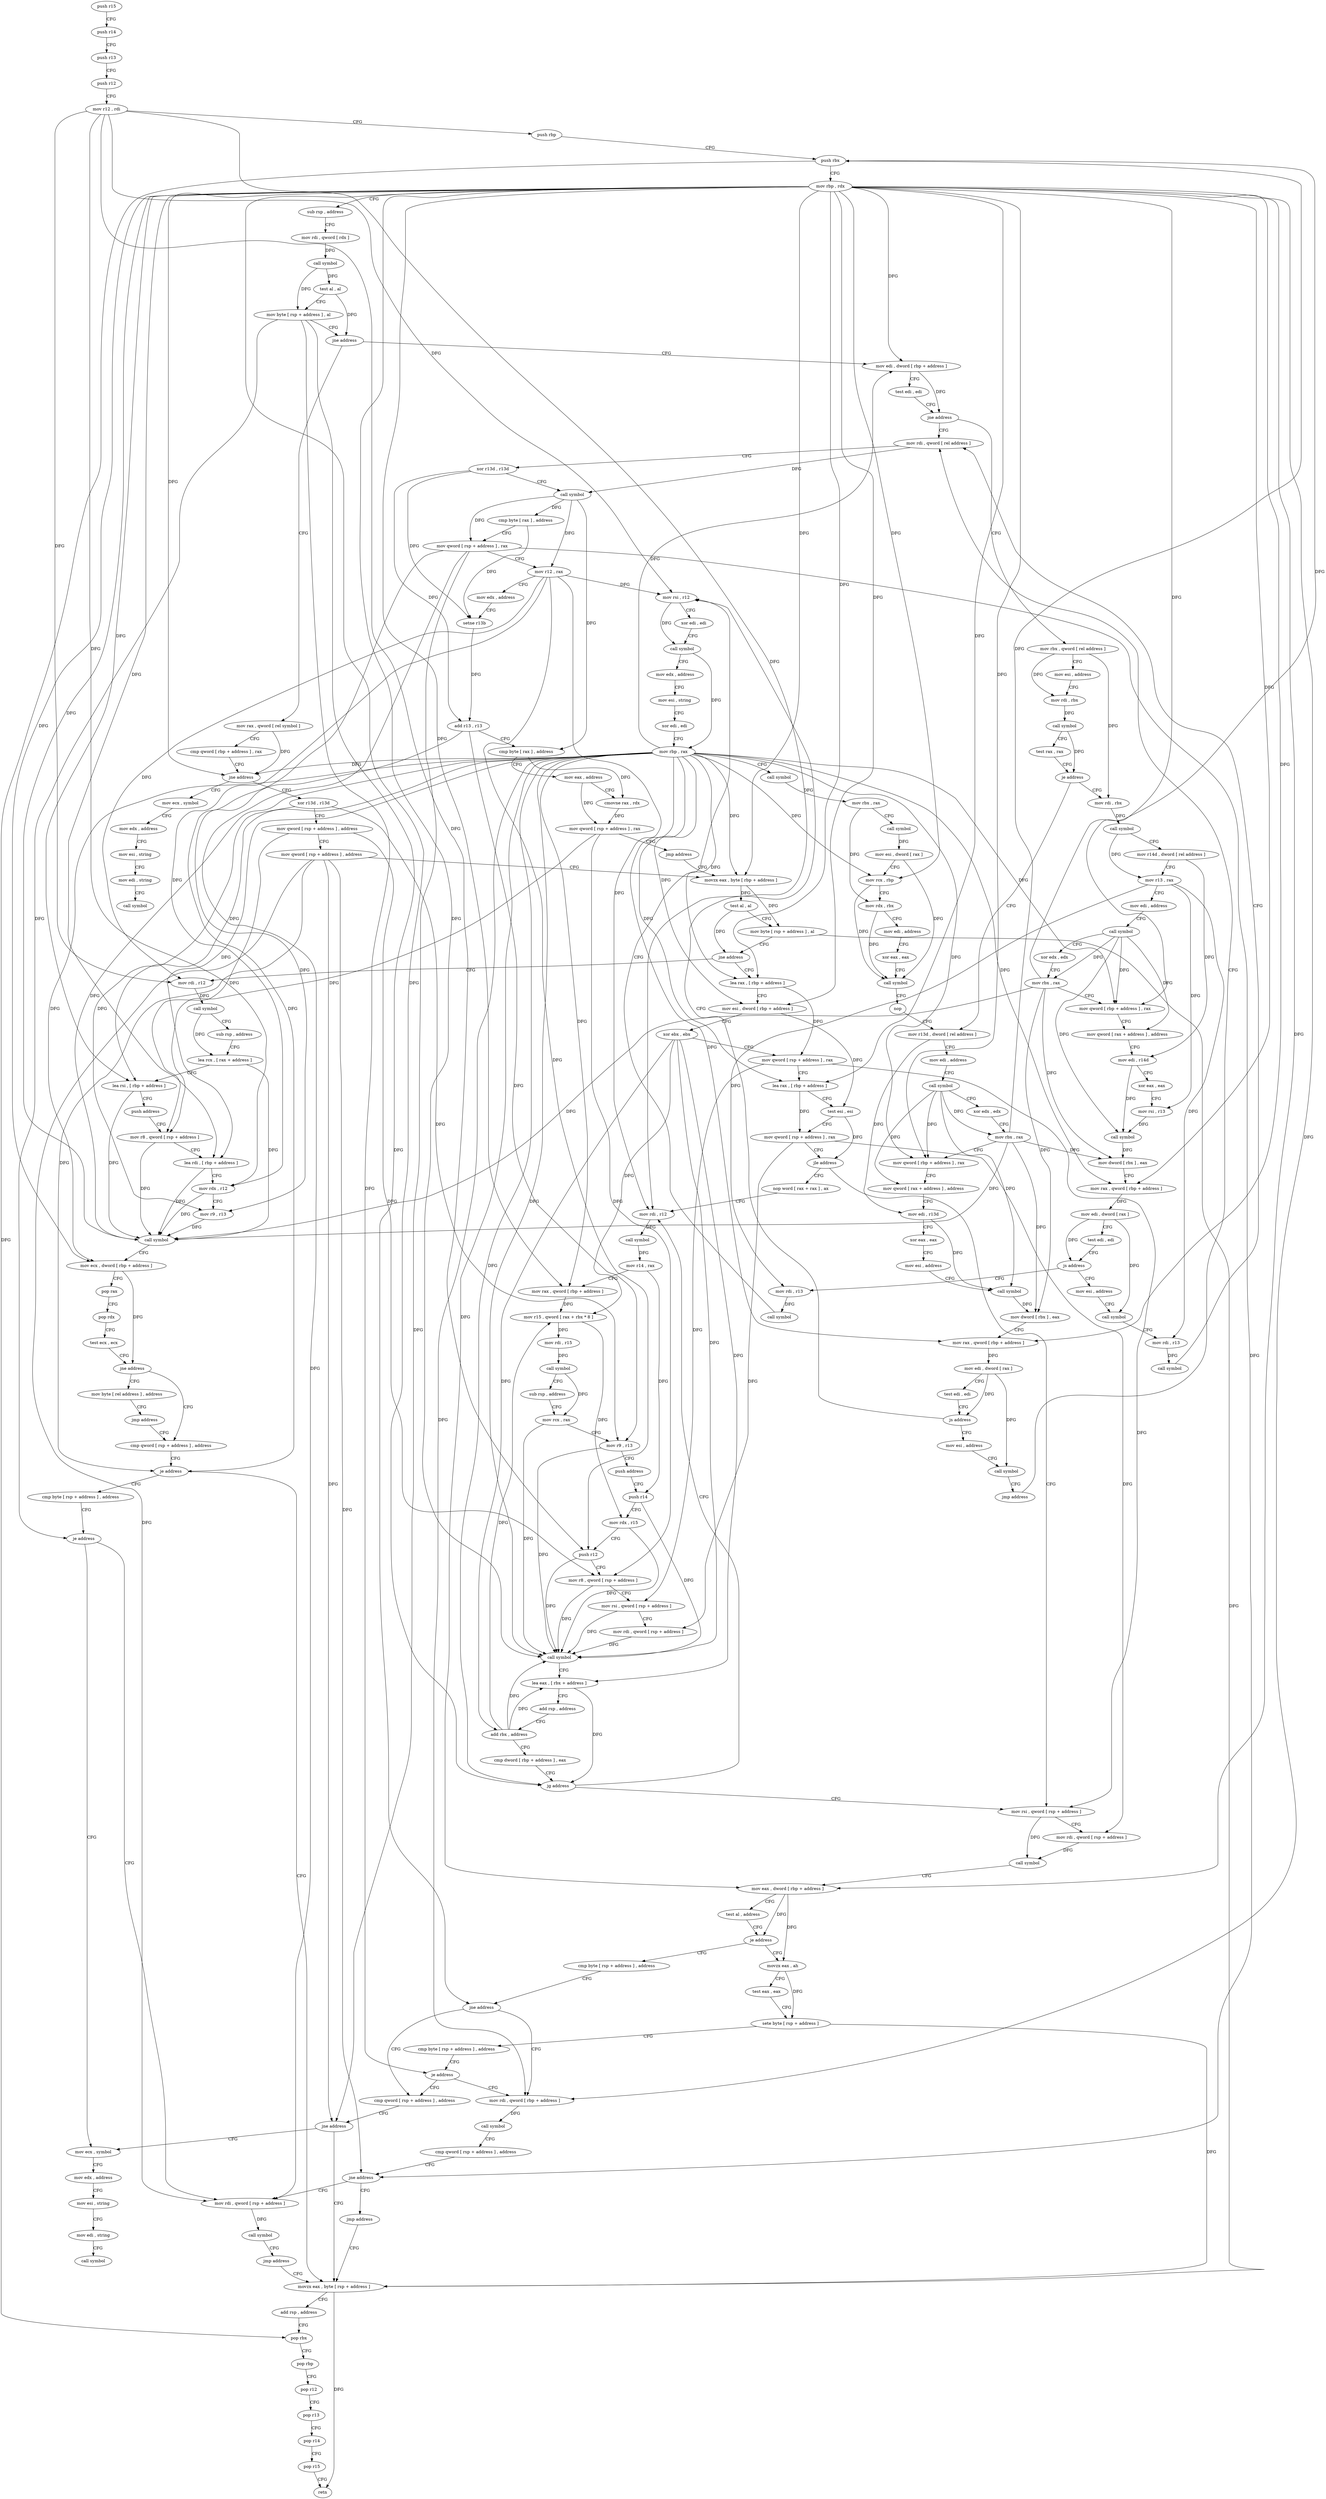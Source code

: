 digraph "func" {
"4221968" [label = "push r15" ]
"4221970" [label = "push r14" ]
"4221972" [label = "push r13" ]
"4221974" [label = "push r12" ]
"4221976" [label = "mov r12 , rdi" ]
"4221979" [label = "push rbp" ]
"4221980" [label = "push rbx" ]
"4221981" [label = "mov rbp , rdx" ]
"4221984" [label = "sub rsp , address" ]
"4221988" [label = "mov rdi , qword [ rdx ]" ]
"4221991" [label = "call symbol" ]
"4221996" [label = "test al , al" ]
"4221998" [label = "mov byte [ rsp + address ] , al" ]
"4222002" [label = "jne address" ]
"4222408" [label = "mov edi , dword [ rbp + address ]" ]
"4222008" [label = "mov rax , qword [ rel symbol ]" ]
"4222414" [label = "test edi , edi" ]
"4222416" [label = "jne address" ]
"4222541" [label = "mov rdi , qword [ rel address ]" ]
"4222418" [label = "mov rbx , qword [ rel address ]" ]
"4222015" [label = "cmp qword [ rbp + address ] , rax" ]
"4222022" [label = "jne address" ]
"4222770" [label = "mov ecx , symbol" ]
"4222028" [label = "xor r13d , r13d" ]
"4222548" [label = "xor r13d , r13d" ]
"4222551" [label = "call symbol" ]
"4222556" [label = "cmp byte [ rax ] , address" ]
"4222559" [label = "mov qword [ rsp + address ] , rax" ]
"4222564" [label = "mov r12 , rax" ]
"4222567" [label = "mov edx , address" ]
"4222572" [label = "setne r13b" ]
"4222576" [label = "add r13 , r13" ]
"4222579" [label = "cmp byte [ rax ] , address" ]
"4222582" [label = "mov eax , address" ]
"4222587" [label = "cmovne rax , rdx" ]
"4222591" [label = "mov qword [ rsp + address ] , rax" ]
"4222596" [label = "jmp address" ]
"4222049" [label = "movzx eax , byte [ rbp + address ]" ]
"4222425" [label = "mov esi , address" ]
"4222430" [label = "mov rdi , rbx" ]
"4222433" [label = "call symbol" ]
"4222438" [label = "test rax , rax" ]
"4222441" [label = "je address" ]
"4222688" [label = "mov r13d , dword [ rel address ]" ]
"4222447" [label = "mov rdi , rbx" ]
"4222775" [label = "mov edx , address" ]
"4222780" [label = "mov esi , string" ]
"4222785" [label = "mov edi , string" ]
"4222790" [label = "call symbol" ]
"4222031" [label = "mov qword [ rsp + address ] , address" ]
"4222040" [label = "mov qword [ rsp + address ] , address" ]
"4222053" [label = "test al , al" ]
"4222055" [label = "mov byte [ rsp + address ] , al" ]
"4222059" [label = "jne address" ]
"4222304" [label = "mov rdi , r12" ]
"4222065" [label = "lea rax , [ rbp + address ]" ]
"4222695" [label = "mov edi , address" ]
"4222700" [label = "call symbol" ]
"4222705" [label = "xor edx , edx" ]
"4222707" [label = "mov rbx , rax" ]
"4222710" [label = "mov qword [ rbp + address ] , rax" ]
"4222717" [label = "mov qword [ rax + address ] , address" ]
"4222725" [label = "mov edi , r13d" ]
"4222728" [label = "xor eax , eax" ]
"4222730" [label = "mov esi , address" ]
"4222735" [label = "call symbol" ]
"4222740" [label = "mov dword [ rbx ] , eax" ]
"4222742" [label = "mov rax , qword [ rbp + address ]" ]
"4222749" [label = "mov edi , dword [ rax ]" ]
"4222751" [label = "test edi , edi" ]
"4222753" [label = "js address" ]
"4222628" [label = "mov rsi , r12" ]
"4222755" [label = "mov esi , address" ]
"4222450" [label = "call symbol" ]
"4222455" [label = "mov r14d , dword [ rel address ]" ]
"4222462" [label = "mov r13 , rax" ]
"4222465" [label = "mov edi , address" ]
"4222470" [label = "call symbol" ]
"4222475" [label = "xor edx , edx" ]
"4222477" [label = "mov rbx , rax" ]
"4222480" [label = "mov qword [ rbp + address ] , rax" ]
"4222487" [label = "mov qword [ rax + address ] , address" ]
"4222495" [label = "mov edi , r14d" ]
"4222498" [label = "xor eax , eax" ]
"4222500" [label = "mov rsi , r13" ]
"4222503" [label = "call symbol" ]
"4222508" [label = "mov dword [ rbx ] , eax" ]
"4222510" [label = "mov rax , qword [ rbp + address ]" ]
"4222517" [label = "mov edi , dword [ rax ]" ]
"4222519" [label = "test edi , edi" ]
"4222521" [label = "js address" ]
"4222620" [label = "mov rdi , r13" ]
"4222523" [label = "mov esi , address" ]
"4222307" [label = "call symbol" ]
"4222312" [label = "sub rsp , address" ]
"4222316" [label = "lea rcx , [ rax + address ]" ]
"4222320" [label = "lea rsi , [ rbp + address ]" ]
"4222327" [label = "push address" ]
"4222329" [label = "mov r8 , qword [ rsp + address ]" ]
"4222334" [label = "lea rdi , [ rbp + address ]" ]
"4222338" [label = "mov rdx , r12" ]
"4222341" [label = "mov r9 , r13" ]
"4222344" [label = "call symbol" ]
"4222349" [label = "mov ecx , dword [ rbp + address ]" ]
"4222355" [label = "pop rax" ]
"4222356" [label = "pop rdx" ]
"4222357" [label = "test ecx , ecx" ]
"4222359" [label = "jne address" ]
"4222608" [label = "mov byte [ rel address ] , address" ]
"4222365" [label = "cmp qword [ rsp + address ] , address" ]
"4222072" [label = "mov esi , dword [ rbp + address ]" ]
"4222078" [label = "xor ebx , ebx" ]
"4222080" [label = "mov qword [ rsp + address ] , rax" ]
"4222085" [label = "lea rax , [ rbp + address ]" ]
"4222089" [label = "test esi , esi" ]
"4222091" [label = "mov qword [ rsp + address ] , rax" ]
"4222096" [label = "jle address" ]
"4222192" [label = "mov rsi , qword [ rsp + address ]" ]
"4222098" [label = "nop word [ rax + rax ] , ax" ]
"4222631" [label = "xor edi , edi" ]
"4222633" [label = "call symbol" ]
"4222638" [label = "mov edx , address" ]
"4222643" [label = "mov esi , string" ]
"4222648" [label = "xor edi , edi" ]
"4222650" [label = "mov rbp , rax" ]
"4222653" [label = "call symbol" ]
"4222658" [label = "mov rbx , rax" ]
"4222661" [label = "call symbol" ]
"4222666" [label = "mov esi , dword [ rax ]" ]
"4222668" [label = "mov rcx , rbp" ]
"4222671" [label = "mov rdx , rbx" ]
"4222674" [label = "mov edi , address" ]
"4222679" [label = "xor eax , eax" ]
"4222681" [label = "call symbol" ]
"4222686" [label = "nop" ]
"4222760" [label = "call symbol" ]
"4222765" [label = "jmp address" ]
"4222623" [label = "call symbol" ]
"4222528" [label = "call symbol" ]
"4222533" [label = "mov rdi , r13" ]
"4222536" [label = "call symbol" ]
"4222615" [label = "jmp address" ]
"4222371" [label = "je address" ]
"4222236" [label = "movzx eax , byte [ rsp + address ]" ]
"4222377" [label = "cmp byte [ rsp + address ] , address" ]
"4222197" [label = "mov rdi , qword [ rsp + address ]" ]
"4222202" [label = "call symbol" ]
"4222207" [label = "mov eax , dword [ rbp + address ]" ]
"4222213" [label = "test al , address" ]
"4222215" [label = "je address" ]
"4222256" [label = "movzx eax , ah" ]
"4222217" [label = "cmp byte [ rsp + address ] , address" ]
"4222104" [label = "mov rdi , r12" ]
"4222241" [label = "add rsp , address" ]
"4222245" [label = "pop rbx" ]
"4222246" [label = "pop rbp" ]
"4222247" [label = "pop r12" ]
"4222249" [label = "pop r13" ]
"4222251" [label = "pop r14" ]
"4222253" [label = "pop r15" ]
"4222255" [label = "retn" ]
"4222382" [label = "je address" ]
"4222795" [label = "mov ecx , symbol" ]
"4222388" [label = "mov rdi , qword [ rsp + address ]" ]
"4222259" [label = "test eax , eax" ]
"4222261" [label = "sete byte [ rsp + address ]" ]
"4222266" [label = "cmp byte [ rsp + address ] , address" ]
"4222271" [label = "je address" ]
"4222224" [label = "cmp qword [ rsp + address ] , address" ]
"4222273" [label = "mov rdi , qword [ rbp + address ]" ]
"4222222" [label = "jne address" ]
"4222107" [label = "call symbol" ]
"4222112" [label = "mov r14 , rax" ]
"4222115" [label = "mov rax , qword [ rbp + address ]" ]
"4222122" [label = "mov r15 , qword [ rax + rbx * 8 ]" ]
"4222126" [label = "mov rdi , r15" ]
"4222129" [label = "call symbol" ]
"4222134" [label = "sub rsp , address" ]
"4222138" [label = "mov rcx , rax" ]
"4222141" [label = "mov r9 , r13" ]
"4222144" [label = "push address" ]
"4222146" [label = "push r14" ]
"4222148" [label = "mov rdx , r15" ]
"4222151" [label = "push r12" ]
"4222153" [label = "mov r8 , qword [ rsp + address ]" ]
"4222158" [label = "mov rsi , qword [ rsp + address ]" ]
"4222163" [label = "mov rdi , qword [ rsp + address ]" ]
"4222168" [label = "call symbol" ]
"4222173" [label = "lea eax , [ rbx + address ]" ]
"4222176" [label = "add rsp , address" ]
"4222180" [label = "add rbx , address" ]
"4222184" [label = "cmp dword [ rbp + address ] , eax" ]
"4222190" [label = "jg address" ]
"4222800" [label = "mov edx , address" ]
"4222805" [label = "mov esi , string" ]
"4222810" [label = "mov edi , string" ]
"4222815" [label = "call symbol" ]
"4222393" [label = "call symbol" ]
"4222398" [label = "jmp address" ]
"4222230" [label = "jne address" ]
"4222280" [label = "call symbol" ]
"4222285" [label = "cmp qword [ rsp + address ] , address" ]
"4222291" [label = "jne address" ]
"4222293" [label = "jmp address" ]
"4221968" -> "4221970" [ label = "CFG" ]
"4221970" -> "4221972" [ label = "CFG" ]
"4221972" -> "4221974" [ label = "CFG" ]
"4221974" -> "4221976" [ label = "CFG" ]
"4221976" -> "4221979" [ label = "CFG" ]
"4221976" -> "4222628" [ label = "DFG" ]
"4221976" -> "4222304" [ label = "DFG" ]
"4221976" -> "4222338" [ label = "DFG" ]
"4221976" -> "4222104" [ label = "DFG" ]
"4221976" -> "4222151" [ label = "DFG" ]
"4221979" -> "4221980" [ label = "CFG" ]
"4221980" -> "4221981" [ label = "CFG" ]
"4221980" -> "4222245" [ label = "DFG" ]
"4221981" -> "4221984" [ label = "CFG" ]
"4221981" -> "4222408" [ label = "DFG" ]
"4221981" -> "4222022" [ label = "DFG" ]
"4221981" -> "4222710" [ label = "DFG" ]
"4221981" -> "4222742" [ label = "DFG" ]
"4221981" -> "4222480" [ label = "DFG" ]
"4221981" -> "4222510" [ label = "DFG" ]
"4221981" -> "4222049" [ label = "DFG" ]
"4221981" -> "4222668" [ label = "DFG" ]
"4221981" -> "4222320" [ label = "DFG" ]
"4221981" -> "4222334" [ label = "DFG" ]
"4221981" -> "4222344" [ label = "DFG" ]
"4221981" -> "4222349" [ label = "DFG" ]
"4221981" -> "4222065" [ label = "DFG" ]
"4221981" -> "4222072" [ label = "DFG" ]
"4221981" -> "4222085" [ label = "DFG" ]
"4221981" -> "4222207" [ label = "DFG" ]
"4221981" -> "4222115" [ label = "DFG" ]
"4221981" -> "4222168" [ label = "DFG" ]
"4221981" -> "4222190" [ label = "DFG" ]
"4221981" -> "4222273" [ label = "DFG" ]
"4221984" -> "4221988" [ label = "CFG" ]
"4221988" -> "4221991" [ label = "DFG" ]
"4221991" -> "4221996" [ label = "DFG" ]
"4221991" -> "4221998" [ label = "DFG" ]
"4221996" -> "4221998" [ label = "CFG" ]
"4221996" -> "4222002" [ label = "DFG" ]
"4221998" -> "4222002" [ label = "CFG" ]
"4221998" -> "4222382" [ label = "DFG" ]
"4221998" -> "4222271" [ label = "DFG" ]
"4221998" -> "4222222" [ label = "DFG" ]
"4222002" -> "4222408" [ label = "CFG" ]
"4222002" -> "4222008" [ label = "CFG" ]
"4222408" -> "4222414" [ label = "CFG" ]
"4222408" -> "4222416" [ label = "DFG" ]
"4222008" -> "4222015" [ label = "CFG" ]
"4222008" -> "4222022" [ label = "DFG" ]
"4222414" -> "4222416" [ label = "CFG" ]
"4222416" -> "4222541" [ label = "CFG" ]
"4222416" -> "4222418" [ label = "CFG" ]
"4222541" -> "4222548" [ label = "CFG" ]
"4222541" -> "4222551" [ label = "DFG" ]
"4222418" -> "4222425" [ label = "CFG" ]
"4222418" -> "4222430" [ label = "DFG" ]
"4222418" -> "4222447" [ label = "DFG" ]
"4222015" -> "4222022" [ label = "CFG" ]
"4222022" -> "4222770" [ label = "CFG" ]
"4222022" -> "4222028" [ label = "CFG" ]
"4222770" -> "4222775" [ label = "CFG" ]
"4222028" -> "4222031" [ label = "CFG" ]
"4222028" -> "4222341" [ label = "DFG" ]
"4222028" -> "4222141" [ label = "DFG" ]
"4222548" -> "4222551" [ label = "CFG" ]
"4222548" -> "4222572" [ label = "DFG" ]
"4222548" -> "4222576" [ label = "DFG" ]
"4222551" -> "4222556" [ label = "DFG" ]
"4222551" -> "4222559" [ label = "DFG" ]
"4222551" -> "4222564" [ label = "DFG" ]
"4222551" -> "4222579" [ label = "DFG" ]
"4222556" -> "4222559" [ label = "CFG" ]
"4222556" -> "4222572" [ label = "DFG" ]
"4222559" -> "4222564" [ label = "CFG" ]
"4222559" -> "4222371" [ label = "DFG" ]
"4222559" -> "4222388" [ label = "DFG" ]
"4222559" -> "4222230" [ label = "DFG" ]
"4222559" -> "4222291" [ label = "DFG" ]
"4222564" -> "4222567" [ label = "CFG" ]
"4222564" -> "4222628" [ label = "DFG" ]
"4222564" -> "4222304" [ label = "DFG" ]
"4222564" -> "4222338" [ label = "DFG" ]
"4222564" -> "4222104" [ label = "DFG" ]
"4222564" -> "4222151" [ label = "DFG" ]
"4222567" -> "4222572" [ label = "CFG" ]
"4222572" -> "4222576" [ label = "DFG" ]
"4222576" -> "4222579" [ label = "CFG" ]
"4222576" -> "4222341" [ label = "DFG" ]
"4222576" -> "4222141" [ label = "DFG" ]
"4222579" -> "4222582" [ label = "CFG" ]
"4222579" -> "4222587" [ label = "DFG" ]
"4222582" -> "4222587" [ label = "CFG" ]
"4222582" -> "4222591" [ label = "DFG" ]
"4222587" -> "4222591" [ label = "DFG" ]
"4222591" -> "4222596" [ label = "CFG" ]
"4222591" -> "4222329" [ label = "DFG" ]
"4222591" -> "4222153" [ label = "DFG" ]
"4222596" -> "4222049" [ label = "CFG" ]
"4222049" -> "4222053" [ label = "DFG" ]
"4222049" -> "4222055" [ label = "DFG" ]
"4222425" -> "4222430" [ label = "CFG" ]
"4222430" -> "4222433" [ label = "DFG" ]
"4222433" -> "4222438" [ label = "CFG" ]
"4222433" -> "4222441" [ label = "DFG" ]
"4222438" -> "4222441" [ label = "CFG" ]
"4222441" -> "4222688" [ label = "CFG" ]
"4222441" -> "4222447" [ label = "CFG" ]
"4222688" -> "4222695" [ label = "CFG" ]
"4222688" -> "4222725" [ label = "DFG" ]
"4222447" -> "4222450" [ label = "DFG" ]
"4222775" -> "4222780" [ label = "CFG" ]
"4222780" -> "4222785" [ label = "CFG" ]
"4222785" -> "4222790" [ label = "CFG" ]
"4222031" -> "4222040" [ label = "CFG" ]
"4222031" -> "4222329" [ label = "DFG" ]
"4222031" -> "4222153" [ label = "DFG" ]
"4222040" -> "4222049" [ label = "CFG" ]
"4222040" -> "4222371" [ label = "DFG" ]
"4222040" -> "4222388" [ label = "DFG" ]
"4222040" -> "4222230" [ label = "DFG" ]
"4222040" -> "4222291" [ label = "DFG" ]
"4222053" -> "4222055" [ label = "CFG" ]
"4222053" -> "4222059" [ label = "DFG" ]
"4222055" -> "4222059" [ label = "CFG" ]
"4222055" -> "4222236" [ label = "DFG" ]
"4222059" -> "4222304" [ label = "CFG" ]
"4222059" -> "4222065" [ label = "CFG" ]
"4222304" -> "4222307" [ label = "DFG" ]
"4222065" -> "4222072" [ label = "CFG" ]
"4222065" -> "4222080" [ label = "DFG" ]
"4222695" -> "4222700" [ label = "CFG" ]
"4222700" -> "4222705" [ label = "CFG" ]
"4222700" -> "4222707" [ label = "DFG" ]
"4222700" -> "4222710" [ label = "DFG" ]
"4222700" -> "4222717" [ label = "DFG" ]
"4222700" -> "4222735" [ label = "DFG" ]
"4222705" -> "4222707" [ label = "CFG" ]
"4222707" -> "4222710" [ label = "CFG" ]
"4222707" -> "4221980" [ label = "DFG" ]
"4222707" -> "4222740" [ label = "DFG" ]
"4222707" -> "4222508" [ label = "DFG" ]
"4222707" -> "4222344" [ label = "DFG" ]
"4222710" -> "4222717" [ label = "CFG" ]
"4222717" -> "4222725" [ label = "CFG" ]
"4222725" -> "4222728" [ label = "CFG" ]
"4222725" -> "4222735" [ label = "DFG" ]
"4222728" -> "4222730" [ label = "CFG" ]
"4222730" -> "4222735" [ label = "CFG" ]
"4222735" -> "4222740" [ label = "DFG" ]
"4222740" -> "4222742" [ label = "CFG" ]
"4222742" -> "4222749" [ label = "DFG" ]
"4222749" -> "4222751" [ label = "CFG" ]
"4222749" -> "4222753" [ label = "DFG" ]
"4222749" -> "4222760" [ label = "DFG" ]
"4222751" -> "4222753" [ label = "CFG" ]
"4222753" -> "4222628" [ label = "CFG" ]
"4222753" -> "4222755" [ label = "CFG" ]
"4222628" -> "4222631" [ label = "CFG" ]
"4222628" -> "4222633" [ label = "DFG" ]
"4222755" -> "4222760" [ label = "CFG" ]
"4222450" -> "4222455" [ label = "CFG" ]
"4222450" -> "4222462" [ label = "DFG" ]
"4222455" -> "4222462" [ label = "CFG" ]
"4222455" -> "4222495" [ label = "DFG" ]
"4222462" -> "4222465" [ label = "CFG" ]
"4222462" -> "4222500" [ label = "DFG" ]
"4222462" -> "4222620" [ label = "DFG" ]
"4222462" -> "4222533" [ label = "DFG" ]
"4222465" -> "4222470" [ label = "CFG" ]
"4222470" -> "4222475" [ label = "CFG" ]
"4222470" -> "4222477" [ label = "DFG" ]
"4222470" -> "4222480" [ label = "DFG" ]
"4222470" -> "4222487" [ label = "DFG" ]
"4222470" -> "4222503" [ label = "DFG" ]
"4222475" -> "4222477" [ label = "CFG" ]
"4222477" -> "4222480" [ label = "CFG" ]
"4222477" -> "4221980" [ label = "DFG" ]
"4222477" -> "4222740" [ label = "DFG" ]
"4222477" -> "4222508" [ label = "DFG" ]
"4222477" -> "4222344" [ label = "DFG" ]
"4222480" -> "4222487" [ label = "CFG" ]
"4222487" -> "4222495" [ label = "CFG" ]
"4222495" -> "4222498" [ label = "CFG" ]
"4222495" -> "4222503" [ label = "DFG" ]
"4222498" -> "4222500" [ label = "CFG" ]
"4222500" -> "4222503" [ label = "DFG" ]
"4222503" -> "4222508" [ label = "DFG" ]
"4222508" -> "4222510" [ label = "CFG" ]
"4222510" -> "4222517" [ label = "DFG" ]
"4222517" -> "4222519" [ label = "CFG" ]
"4222517" -> "4222521" [ label = "DFG" ]
"4222517" -> "4222528" [ label = "DFG" ]
"4222519" -> "4222521" [ label = "CFG" ]
"4222521" -> "4222620" [ label = "CFG" ]
"4222521" -> "4222523" [ label = "CFG" ]
"4222620" -> "4222623" [ label = "DFG" ]
"4222523" -> "4222528" [ label = "CFG" ]
"4222307" -> "4222312" [ label = "CFG" ]
"4222307" -> "4222316" [ label = "DFG" ]
"4222312" -> "4222316" [ label = "CFG" ]
"4222316" -> "4222320" [ label = "CFG" ]
"4222316" -> "4222344" [ label = "DFG" ]
"4222320" -> "4222327" [ label = "CFG" ]
"4222320" -> "4222344" [ label = "DFG" ]
"4222327" -> "4222329" [ label = "CFG" ]
"4222329" -> "4222334" [ label = "CFG" ]
"4222329" -> "4222344" [ label = "DFG" ]
"4222334" -> "4222338" [ label = "CFG" ]
"4222334" -> "4222344" [ label = "DFG" ]
"4222338" -> "4222341" [ label = "CFG" ]
"4222338" -> "4222344" [ label = "DFG" ]
"4222341" -> "4222344" [ label = "DFG" ]
"4222344" -> "4222349" [ label = "CFG" ]
"4222349" -> "4222355" [ label = "CFG" ]
"4222349" -> "4222359" [ label = "DFG" ]
"4222355" -> "4222356" [ label = "CFG" ]
"4222356" -> "4222357" [ label = "CFG" ]
"4222357" -> "4222359" [ label = "CFG" ]
"4222359" -> "4222608" [ label = "CFG" ]
"4222359" -> "4222365" [ label = "CFG" ]
"4222608" -> "4222615" [ label = "CFG" ]
"4222365" -> "4222371" [ label = "CFG" ]
"4222072" -> "4222078" [ label = "CFG" ]
"4222072" -> "4222089" [ label = "DFG" ]
"4222078" -> "4222080" [ label = "CFG" ]
"4222078" -> "4222122" [ label = "DFG" ]
"4222078" -> "4222168" [ label = "DFG" ]
"4222078" -> "4222173" [ label = "DFG" ]
"4222078" -> "4222180" [ label = "DFG" ]
"4222080" -> "4222085" [ label = "CFG" ]
"4222080" -> "4222192" [ label = "DFG" ]
"4222080" -> "4222158" [ label = "DFG" ]
"4222085" -> "4222089" [ label = "CFG" ]
"4222085" -> "4222091" [ label = "DFG" ]
"4222089" -> "4222091" [ label = "CFG" ]
"4222089" -> "4222096" [ label = "DFG" ]
"4222091" -> "4222096" [ label = "CFG" ]
"4222091" -> "4222197" [ label = "DFG" ]
"4222091" -> "4222163" [ label = "DFG" ]
"4222096" -> "4222192" [ label = "CFG" ]
"4222096" -> "4222098" [ label = "CFG" ]
"4222192" -> "4222197" [ label = "CFG" ]
"4222192" -> "4222202" [ label = "DFG" ]
"4222098" -> "4222104" [ label = "CFG" ]
"4222631" -> "4222633" [ label = "CFG" ]
"4222633" -> "4222638" [ label = "CFG" ]
"4222633" -> "4222650" [ label = "DFG" ]
"4222638" -> "4222643" [ label = "CFG" ]
"4222643" -> "4222648" [ label = "CFG" ]
"4222648" -> "4222650" [ label = "CFG" ]
"4222650" -> "4222653" [ label = "CFG" ]
"4222650" -> "4222408" [ label = "DFG" ]
"4222650" -> "4222742" [ label = "DFG" ]
"4222650" -> "4222510" [ label = "DFG" ]
"4222650" -> "4222049" [ label = "DFG" ]
"4222650" -> "4222022" [ label = "DFG" ]
"4222650" -> "4222710" [ label = "DFG" ]
"4222650" -> "4222480" [ label = "DFG" ]
"4222650" -> "4222668" [ label = "DFG" ]
"4222650" -> "4222320" [ label = "DFG" ]
"4222650" -> "4222334" [ label = "DFG" ]
"4222650" -> "4222344" [ label = "DFG" ]
"4222650" -> "4222349" [ label = "DFG" ]
"4222650" -> "4222065" [ label = "DFG" ]
"4222650" -> "4222072" [ label = "DFG" ]
"4222650" -> "4222085" [ label = "DFG" ]
"4222650" -> "4222207" [ label = "DFG" ]
"4222650" -> "4222115" [ label = "DFG" ]
"4222650" -> "4222168" [ label = "DFG" ]
"4222650" -> "4222190" [ label = "DFG" ]
"4222650" -> "4222273" [ label = "DFG" ]
"4222653" -> "4222658" [ label = "DFG" ]
"4222658" -> "4222661" [ label = "CFG" ]
"4222658" -> "4222671" [ label = "DFG" ]
"4222661" -> "4222666" [ label = "DFG" ]
"4222666" -> "4222668" [ label = "CFG" ]
"4222666" -> "4222681" [ label = "DFG" ]
"4222668" -> "4222671" [ label = "CFG" ]
"4222668" -> "4222681" [ label = "DFG" ]
"4222671" -> "4222674" [ label = "CFG" ]
"4222671" -> "4222681" [ label = "DFG" ]
"4222674" -> "4222679" [ label = "CFG" ]
"4222679" -> "4222681" [ label = "CFG" ]
"4222681" -> "4222686" [ label = "CFG" ]
"4222686" -> "4222688" [ label = "CFG" ]
"4222760" -> "4222765" [ label = "CFG" ]
"4222765" -> "4222541" [ label = "CFG" ]
"4222623" -> "4222628" [ label = "CFG" ]
"4222528" -> "4222533" [ label = "CFG" ]
"4222533" -> "4222536" [ label = "DFG" ]
"4222536" -> "4222541" [ label = "CFG" ]
"4222615" -> "4222365" [ label = "CFG" ]
"4222371" -> "4222236" [ label = "CFG" ]
"4222371" -> "4222377" [ label = "CFG" ]
"4222236" -> "4222241" [ label = "CFG" ]
"4222236" -> "4222255" [ label = "DFG" ]
"4222377" -> "4222382" [ label = "CFG" ]
"4222197" -> "4222202" [ label = "DFG" ]
"4222202" -> "4222207" [ label = "CFG" ]
"4222207" -> "4222213" [ label = "CFG" ]
"4222207" -> "4222215" [ label = "DFG" ]
"4222207" -> "4222256" [ label = "DFG" ]
"4222213" -> "4222215" [ label = "CFG" ]
"4222215" -> "4222256" [ label = "CFG" ]
"4222215" -> "4222217" [ label = "CFG" ]
"4222256" -> "4222259" [ label = "CFG" ]
"4222256" -> "4222261" [ label = "DFG" ]
"4222217" -> "4222222" [ label = "CFG" ]
"4222104" -> "4222107" [ label = "DFG" ]
"4222241" -> "4222245" [ label = "CFG" ]
"4222245" -> "4222246" [ label = "CFG" ]
"4222246" -> "4222247" [ label = "CFG" ]
"4222247" -> "4222249" [ label = "CFG" ]
"4222249" -> "4222251" [ label = "CFG" ]
"4222251" -> "4222253" [ label = "CFG" ]
"4222253" -> "4222255" [ label = "CFG" ]
"4222382" -> "4222795" [ label = "CFG" ]
"4222382" -> "4222388" [ label = "CFG" ]
"4222795" -> "4222800" [ label = "CFG" ]
"4222388" -> "4222393" [ label = "DFG" ]
"4222259" -> "4222261" [ label = "CFG" ]
"4222261" -> "4222266" [ label = "CFG" ]
"4222261" -> "4222236" [ label = "DFG" ]
"4222266" -> "4222271" [ label = "CFG" ]
"4222271" -> "4222224" [ label = "CFG" ]
"4222271" -> "4222273" [ label = "CFG" ]
"4222224" -> "4222230" [ label = "CFG" ]
"4222273" -> "4222280" [ label = "DFG" ]
"4222222" -> "4222273" [ label = "CFG" ]
"4222222" -> "4222224" [ label = "CFG" ]
"4222107" -> "4222112" [ label = "DFG" ]
"4222112" -> "4222115" [ label = "CFG" ]
"4222112" -> "4222146" [ label = "DFG" ]
"4222115" -> "4222122" [ label = "DFG" ]
"4222122" -> "4222126" [ label = "DFG" ]
"4222122" -> "4222148" [ label = "DFG" ]
"4222126" -> "4222129" [ label = "DFG" ]
"4222129" -> "4222134" [ label = "CFG" ]
"4222129" -> "4222138" [ label = "DFG" ]
"4222134" -> "4222138" [ label = "CFG" ]
"4222138" -> "4222141" [ label = "CFG" ]
"4222138" -> "4222168" [ label = "DFG" ]
"4222141" -> "4222144" [ label = "CFG" ]
"4222141" -> "4222168" [ label = "DFG" ]
"4222144" -> "4222146" [ label = "CFG" ]
"4222146" -> "4222148" [ label = "CFG" ]
"4222146" -> "4222168" [ label = "DFG" ]
"4222148" -> "4222151" [ label = "CFG" ]
"4222148" -> "4222168" [ label = "DFG" ]
"4222151" -> "4222153" [ label = "CFG" ]
"4222151" -> "4222168" [ label = "DFG" ]
"4222153" -> "4222158" [ label = "CFG" ]
"4222153" -> "4222168" [ label = "DFG" ]
"4222158" -> "4222163" [ label = "CFG" ]
"4222158" -> "4222168" [ label = "DFG" ]
"4222163" -> "4222168" [ label = "DFG" ]
"4222168" -> "4222173" [ label = "CFG" ]
"4222173" -> "4222176" [ label = "CFG" ]
"4222173" -> "4222190" [ label = "DFG" ]
"4222176" -> "4222180" [ label = "CFG" ]
"4222180" -> "4222184" [ label = "CFG" ]
"4222180" -> "4222122" [ label = "DFG" ]
"4222180" -> "4222173" [ label = "DFG" ]
"4222180" -> "4222168" [ label = "DFG" ]
"4222184" -> "4222190" [ label = "CFG" ]
"4222190" -> "4222104" [ label = "CFG" ]
"4222190" -> "4222192" [ label = "CFG" ]
"4222800" -> "4222805" [ label = "CFG" ]
"4222805" -> "4222810" [ label = "CFG" ]
"4222810" -> "4222815" [ label = "CFG" ]
"4222393" -> "4222398" [ label = "CFG" ]
"4222398" -> "4222236" [ label = "CFG" ]
"4222230" -> "4222795" [ label = "CFG" ]
"4222230" -> "4222236" [ label = "CFG" ]
"4222280" -> "4222285" [ label = "CFG" ]
"4222285" -> "4222291" [ label = "CFG" ]
"4222291" -> "4222388" [ label = "CFG" ]
"4222291" -> "4222293" [ label = "CFG" ]
"4222293" -> "4222236" [ label = "CFG" ]
}
